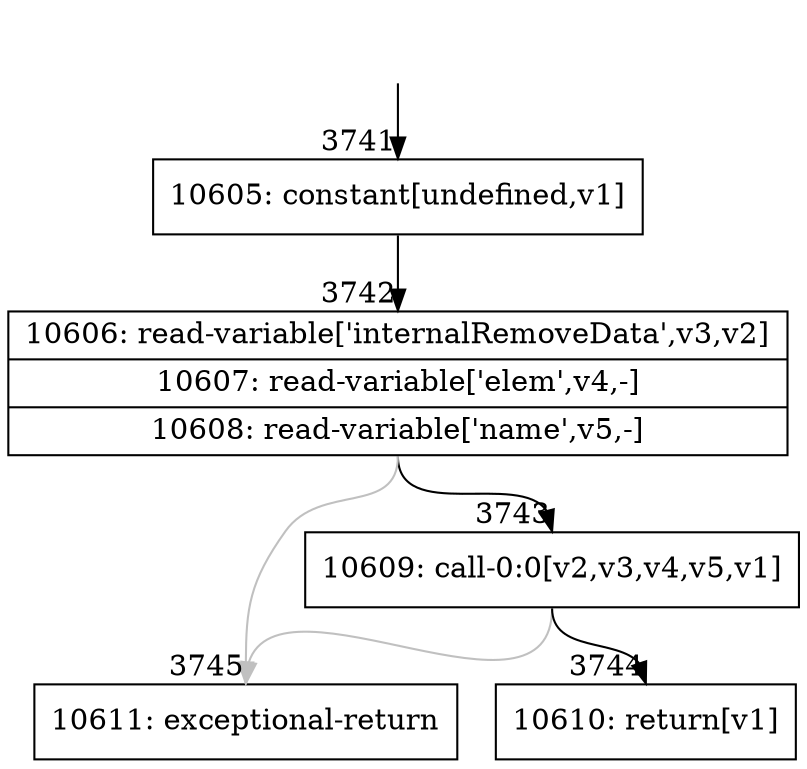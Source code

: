 digraph {
rankdir="TD"
BB_entry247[shape=none,label=""];
BB_entry247 -> BB3741 [tailport=s, headport=n, headlabel="    3741"]
BB3741 [shape=record label="{10605: constant[undefined,v1]}" ] 
BB3741 -> BB3742 [tailport=s, headport=n, headlabel="      3742"]
BB3742 [shape=record label="{10606: read-variable['internalRemoveData',v3,v2]|10607: read-variable['elem',v4,-]|10608: read-variable['name',v5,-]}" ] 
BB3742 -> BB3743 [tailport=s, headport=n, headlabel="      3743"]
BB3742 -> BB3745 [tailport=s, headport=n, color=gray, headlabel="      3745"]
BB3743 [shape=record label="{10609: call-0:0[v2,v3,v4,v5,v1]}" ] 
BB3743 -> BB3744 [tailport=s, headport=n, headlabel="      3744"]
BB3743 -> BB3745 [tailport=s, headport=n, color=gray]
BB3744 [shape=record label="{10610: return[v1]}" ] 
BB3745 [shape=record label="{10611: exceptional-return}" ] 
}
